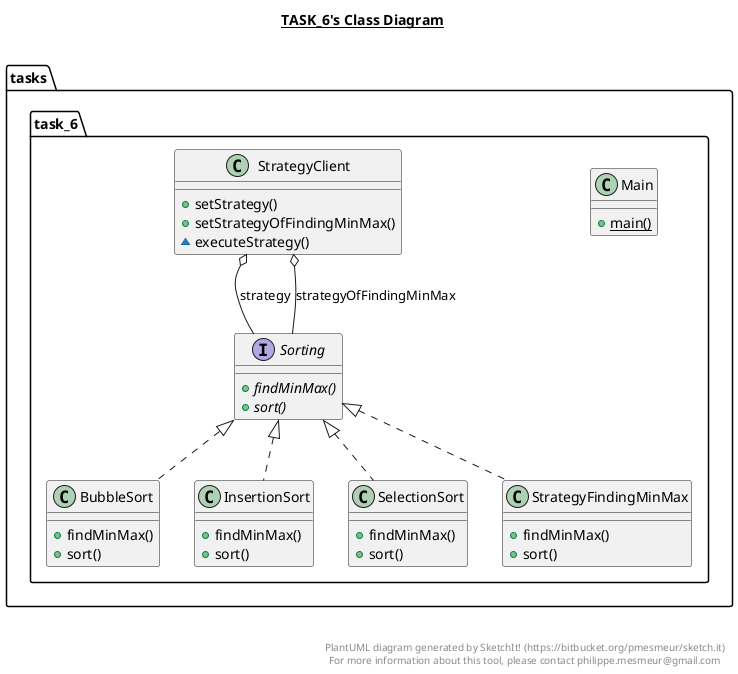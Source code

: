 @startuml

title __TASK_6's Class Diagram__\n

  namespace tasks.task_6 {
    class tasks.task_6.BubbleSort {
        + findMinMax()
        + sort()
    }
  }
  

  namespace tasks.task_6 {
    class tasks.task_6.InsertionSort {
        + findMinMax()
        + sort()
    }
  }
  

  namespace tasks.task_6 {
    class tasks.task_6.Main {
        {static} + main()
    }
  }
  

  namespace tasks.task_6 {
    class tasks.task_6.SelectionSort {
        + findMinMax()
        + sort()
    }
  }
  

  namespace tasks.task_6 {
    interface tasks.task_6.Sorting {
        {abstract} + findMinMax()
        {abstract} + sort()
    }
  }
  

  namespace tasks.task_6 {
    class tasks.task_6.StrategyClient {
        + setStrategy()
        + setStrategyOfFindingMinMax()
        ~ executeStrategy()
    }
  }
  

  namespace tasks.task_6 {
    class tasks.task_6.StrategyFindingMinMax {
        + findMinMax()
        + sort()
    }
  }
  

  tasks.task_6.BubbleSort .up.|> tasks.task_6.Sorting
  tasks.task_6.InsertionSort .up.|> tasks.task_6.Sorting
  tasks.task_6.SelectionSort .up.|> tasks.task_6.Sorting
  tasks.task_6.StrategyClient o-- tasks.task_6.Sorting : strategy
  tasks.task_6.StrategyClient o-- tasks.task_6.Sorting : strategyOfFindingMinMax
  tasks.task_6.StrategyFindingMinMax .up.|> tasks.task_6.Sorting


right footer


PlantUML diagram generated by SketchIt! (https://bitbucket.org/pmesmeur/sketch.it)
For more information about this tool, please contact philippe.mesmeur@gmail.com
endfooter

@enduml
